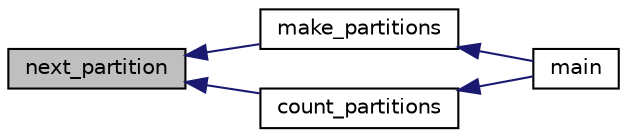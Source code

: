 digraph "next_partition"
{
  edge [fontname="Helvetica",fontsize="10",labelfontname="Helvetica",labelfontsize="10"];
  node [fontname="Helvetica",fontsize="10",shape=record];
  rankdir="LR";
  Node21 [label="next_partition",height=0.2,width=0.4,color="black", fillcolor="grey75", style="filled", fontcolor="black"];
  Node21 -> Node22 [dir="back",color="midnightblue",fontsize="10",style="solid",fontname="Helvetica"];
  Node22 [label="make_partitions",height=0.2,width=0.4,color="black", fillcolor="white", style="filled",URL="$d7/de5/conjugacy__classes__sym__n_8_c.html#a1aa2e0fef1529e491aa6039f1e180e9b"];
  Node22 -> Node23 [dir="back",color="midnightblue",fontsize="10",style="solid",fontname="Helvetica"];
  Node23 [label="main",height=0.2,width=0.4,color="black", fillcolor="white", style="filled",URL="$d7/de5/conjugacy__classes__sym__n_8_c.html#a3c04138a5bfe5d72780bb7e82a18e627"];
  Node21 -> Node24 [dir="back",color="midnightblue",fontsize="10",style="solid",fontname="Helvetica"];
  Node24 [label="count_partitions",height=0.2,width=0.4,color="black", fillcolor="white", style="filled",URL="$d7/de5/conjugacy__classes__sym__n_8_c.html#adffbb5d61d9f4bdafc31862760145403"];
  Node24 -> Node23 [dir="back",color="midnightblue",fontsize="10",style="solid",fontname="Helvetica"];
}
